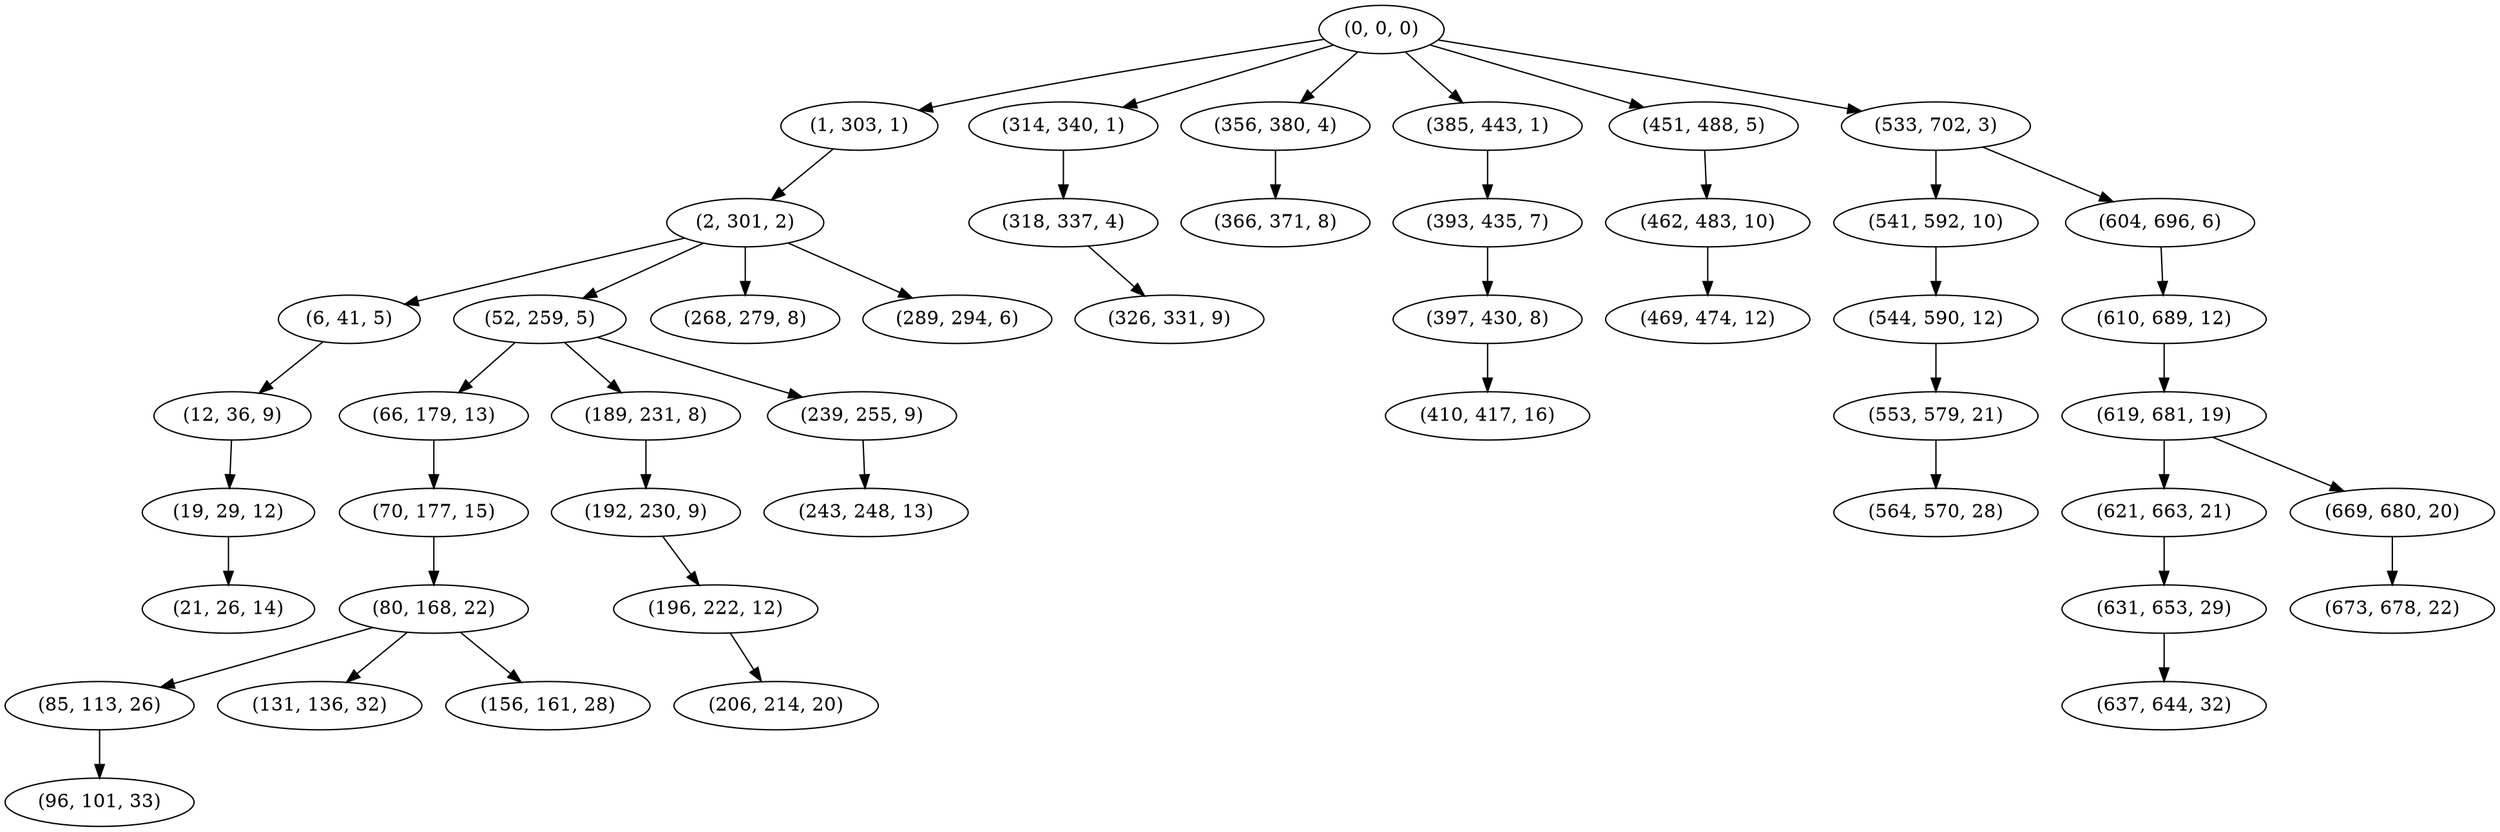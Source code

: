digraph tree {
    "(0, 0, 0)";
    "(1, 303, 1)";
    "(2, 301, 2)";
    "(6, 41, 5)";
    "(12, 36, 9)";
    "(19, 29, 12)";
    "(21, 26, 14)";
    "(52, 259, 5)";
    "(66, 179, 13)";
    "(70, 177, 15)";
    "(80, 168, 22)";
    "(85, 113, 26)";
    "(96, 101, 33)";
    "(131, 136, 32)";
    "(156, 161, 28)";
    "(189, 231, 8)";
    "(192, 230, 9)";
    "(196, 222, 12)";
    "(206, 214, 20)";
    "(239, 255, 9)";
    "(243, 248, 13)";
    "(268, 279, 8)";
    "(289, 294, 6)";
    "(314, 340, 1)";
    "(318, 337, 4)";
    "(326, 331, 9)";
    "(356, 380, 4)";
    "(366, 371, 8)";
    "(385, 443, 1)";
    "(393, 435, 7)";
    "(397, 430, 8)";
    "(410, 417, 16)";
    "(451, 488, 5)";
    "(462, 483, 10)";
    "(469, 474, 12)";
    "(533, 702, 3)";
    "(541, 592, 10)";
    "(544, 590, 12)";
    "(553, 579, 21)";
    "(564, 570, 28)";
    "(604, 696, 6)";
    "(610, 689, 12)";
    "(619, 681, 19)";
    "(621, 663, 21)";
    "(631, 653, 29)";
    "(637, 644, 32)";
    "(669, 680, 20)";
    "(673, 678, 22)";
    "(0, 0, 0)" -> "(1, 303, 1)";
    "(0, 0, 0)" -> "(314, 340, 1)";
    "(0, 0, 0)" -> "(356, 380, 4)";
    "(0, 0, 0)" -> "(385, 443, 1)";
    "(0, 0, 0)" -> "(451, 488, 5)";
    "(0, 0, 0)" -> "(533, 702, 3)";
    "(1, 303, 1)" -> "(2, 301, 2)";
    "(2, 301, 2)" -> "(6, 41, 5)";
    "(2, 301, 2)" -> "(52, 259, 5)";
    "(2, 301, 2)" -> "(268, 279, 8)";
    "(2, 301, 2)" -> "(289, 294, 6)";
    "(6, 41, 5)" -> "(12, 36, 9)";
    "(12, 36, 9)" -> "(19, 29, 12)";
    "(19, 29, 12)" -> "(21, 26, 14)";
    "(52, 259, 5)" -> "(66, 179, 13)";
    "(52, 259, 5)" -> "(189, 231, 8)";
    "(52, 259, 5)" -> "(239, 255, 9)";
    "(66, 179, 13)" -> "(70, 177, 15)";
    "(70, 177, 15)" -> "(80, 168, 22)";
    "(80, 168, 22)" -> "(85, 113, 26)";
    "(80, 168, 22)" -> "(131, 136, 32)";
    "(80, 168, 22)" -> "(156, 161, 28)";
    "(85, 113, 26)" -> "(96, 101, 33)";
    "(189, 231, 8)" -> "(192, 230, 9)";
    "(192, 230, 9)" -> "(196, 222, 12)";
    "(196, 222, 12)" -> "(206, 214, 20)";
    "(239, 255, 9)" -> "(243, 248, 13)";
    "(314, 340, 1)" -> "(318, 337, 4)";
    "(318, 337, 4)" -> "(326, 331, 9)";
    "(356, 380, 4)" -> "(366, 371, 8)";
    "(385, 443, 1)" -> "(393, 435, 7)";
    "(393, 435, 7)" -> "(397, 430, 8)";
    "(397, 430, 8)" -> "(410, 417, 16)";
    "(451, 488, 5)" -> "(462, 483, 10)";
    "(462, 483, 10)" -> "(469, 474, 12)";
    "(533, 702, 3)" -> "(541, 592, 10)";
    "(533, 702, 3)" -> "(604, 696, 6)";
    "(541, 592, 10)" -> "(544, 590, 12)";
    "(544, 590, 12)" -> "(553, 579, 21)";
    "(553, 579, 21)" -> "(564, 570, 28)";
    "(604, 696, 6)" -> "(610, 689, 12)";
    "(610, 689, 12)" -> "(619, 681, 19)";
    "(619, 681, 19)" -> "(621, 663, 21)";
    "(619, 681, 19)" -> "(669, 680, 20)";
    "(621, 663, 21)" -> "(631, 653, 29)";
    "(631, 653, 29)" -> "(637, 644, 32)";
    "(669, 680, 20)" -> "(673, 678, 22)";
}
